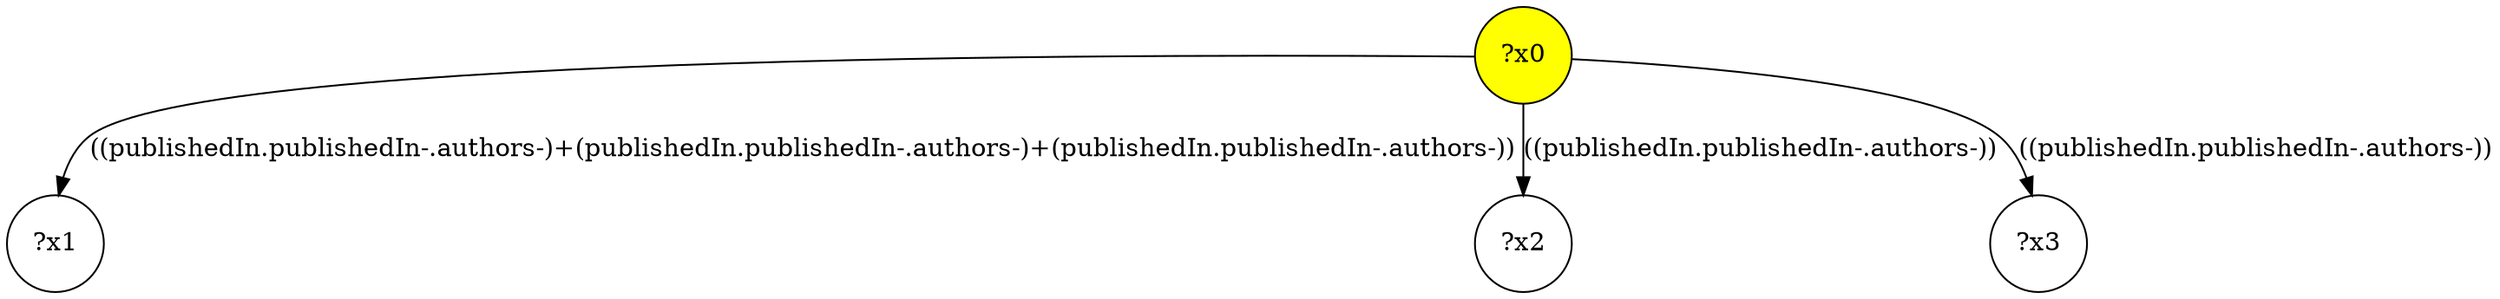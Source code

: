 digraph g {
	x0 [fillcolor="yellow", style="filled," shape=circle, label="?x0"];
	x1 [shape=circle, label="?x1"];
	x0 -> x1 [label="((publishedIn.publishedIn-.authors-)+(publishedIn.publishedIn-.authors-)+(publishedIn.publishedIn-.authors-))"];
	x2 [shape=circle, label="?x2"];
	x0 -> x2 [label="((publishedIn.publishedIn-.authors-))"];
	x3 [shape=circle, label="?x3"];
	x0 -> x3 [label="((publishedIn.publishedIn-.authors-))"];
}
